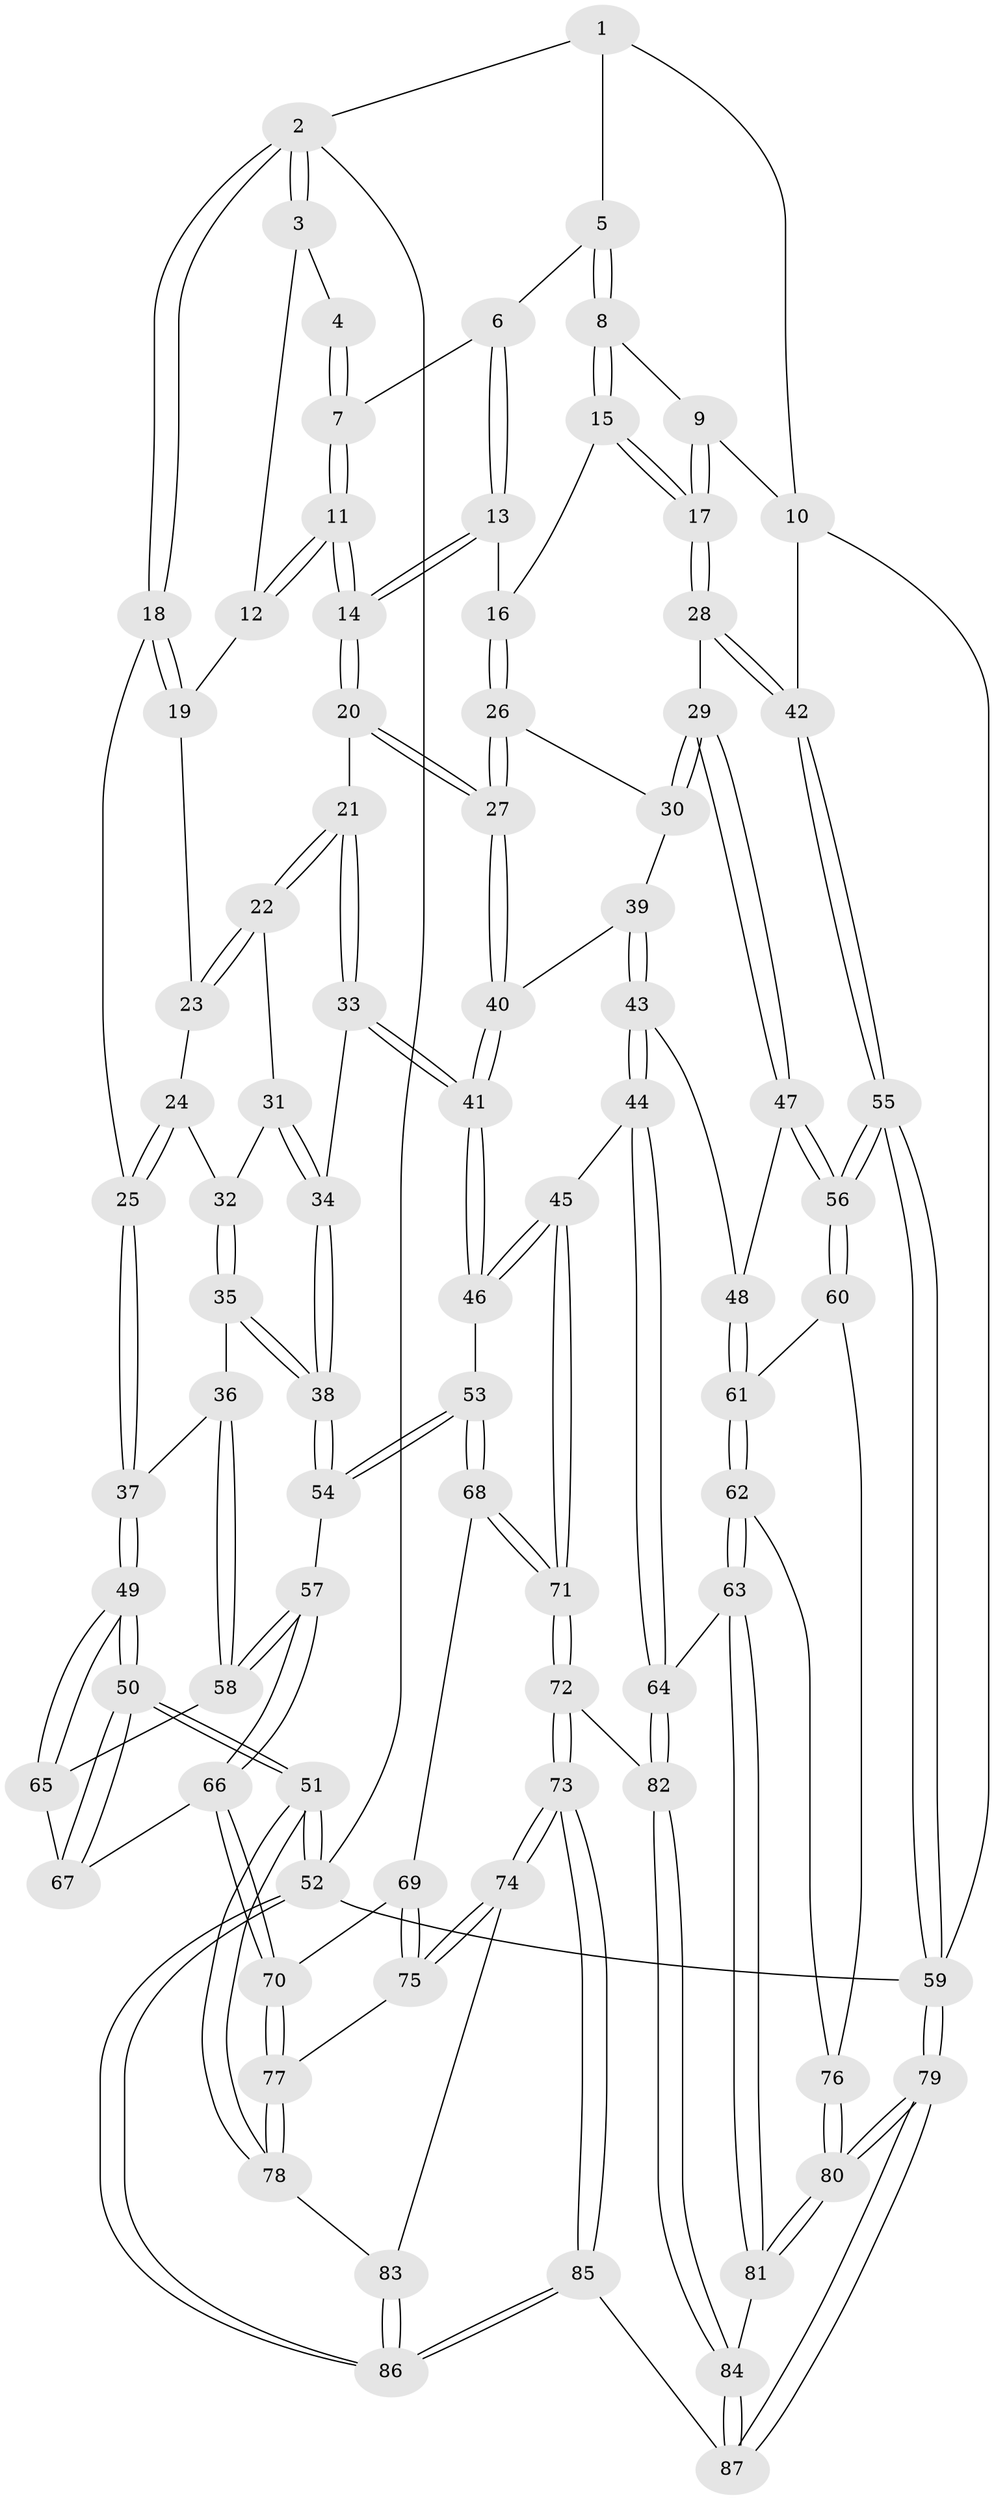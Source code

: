 // coarse degree distribution, {9: 0.019230769230769232, 3: 0.09615384615384616, 5: 0.5769230769230769, 4: 0.23076923076923078, 2: 0.038461538461538464, 6: 0.038461538461538464}
// Generated by graph-tools (version 1.1) at 2025/21/03/04/25 18:21:23]
// undirected, 87 vertices, 214 edges
graph export_dot {
graph [start="1"]
  node [color=gray90,style=filled];
  1 [pos="+0.818900577546774+0"];
  2 [pos="+0+0"];
  3 [pos="+0.39827757858421314+0"];
  4 [pos="+0.5827362713315656+0"];
  5 [pos="+0.823288888847012+0"];
  6 [pos="+0.7156555204417546+0.14561665439845864"];
  7 [pos="+0.6113351827170608+0.06289463295115662"];
  8 [pos="+0.8808699110616299+0.13355965128374167"];
  9 [pos="+0.9706926167197042+0.1378694921838538"];
  10 [pos="+1+0.09554927611550001"];
  11 [pos="+0.48585252274762997+0.2458925349965317"];
  12 [pos="+0.3748846113145858+0.11745853474605512"];
  13 [pos="+0.7309667272715188+0.18035518437011192"];
  14 [pos="+0.49692022051278306+0.28099795999088945"];
  15 [pos="+0.8134106322671171+0.21281154014478898"];
  16 [pos="+0.78285418066518+0.21035830945235043"];
  17 [pos="+0.9230622891969622+0.3920732927010885"];
  18 [pos="+0+0"];
  19 [pos="+0.20572116085171555+0.18409546704655688"];
  20 [pos="+0.4938913065400579+0.3417444122511772"];
  21 [pos="+0.38496237923154686+0.368534067929929"];
  22 [pos="+0.30280342548157946+0.3423689042781354"];
  23 [pos="+0.20649576385016633+0.19063640361778472"];
  24 [pos="+0.15507844860077677+0.3218549496315863"];
  25 [pos="+0+0.1376469369311251"];
  26 [pos="+0.7041635995328652+0.3252137668630473"];
  27 [pos="+0.495209757060955+0.3434581179761928"];
  28 [pos="+0.9317730698294049+0.4091313125389565"];
  29 [pos="+0.8412211300562334+0.455880977833996"];
  30 [pos="+0.7743642968419303+0.43097102491038747"];
  31 [pos="+0.20447614794715735+0.38805374895766115"];
  32 [pos="+0.15672154895026566+0.38197080283875623"];
  33 [pos="+0.30333809071243956+0.4900090970651838"];
  34 [pos="+0.26707241758279043+0.5099056650306275"];
  35 [pos="+0.08251261749842882+0.4392198277400151"];
  36 [pos="+0+0.45967469860772614"];
  37 [pos="+0+0.4587637546531297"];
  38 [pos="+0.23385135242019534+0.5561722842725308"];
  39 [pos="+0.5993347393395225+0.45268653711851803"];
  40 [pos="+0.5075653178102333+0.3755551005869169"];
  41 [pos="+0.44312541874660805+0.589389401397868"];
  42 [pos="+1+0.44346798992749925"];
  43 [pos="+0.6494863135014072+0.6049809346805398"];
  44 [pos="+0.5327985223231995+0.7191817906294322"];
  45 [pos="+0.49518699582106757+0.7068323089474412"];
  46 [pos="+0.4453575057210349+0.650580271728504"];
  47 [pos="+0.7956012678017411+0.5537207754058181"];
  48 [pos="+0.7328827650247458+0.6048531062628185"];
  49 [pos="+0+0.6544951657600772"];
  50 [pos="+0+0.9246843655161153"];
  51 [pos="+0+1"];
  52 [pos="+0+1"];
  53 [pos="+0.2533216336466591+0.6459995870215245"];
  54 [pos="+0.22975971556346708+0.6298619870040912"];
  55 [pos="+1+0.7439348429442951"];
  56 [pos="+0.9526632210980271+0.7158729928624527"];
  57 [pos="+0.2094469564983327+0.6368804376677222"];
  58 [pos="+0.19951459795169613+0.6370528948051264"];
  59 [pos="+1+1"];
  60 [pos="+0.8088883436244931+0.746470059653379"];
  61 [pos="+0.7643440083082687+0.6807341551309533"];
  62 [pos="+0.6448942306981997+0.7702670836031578"];
  63 [pos="+0.6001549712843723+0.7815239512785843"];
  64 [pos="+0.5532833520534981+0.7540660149843366"];
  65 [pos="+0.07732064253635922+0.6755173262267753"];
  66 [pos="+0.15155125765869212+0.7841756003290478"];
  67 [pos="+0.11884450604806743+0.771447460474026"];
  68 [pos="+0.2693017662978658+0.75440770871436"];
  69 [pos="+0.2579924722894842+0.7649657894197865"];
  70 [pos="+0.15387285723903257+0.7884949811447728"];
  71 [pos="+0.3553683952124613+0.8289366117471973"];
  72 [pos="+0.3448385047995784+0.8752441052133209"];
  73 [pos="+0.3269786543912621+0.9003123627794452"];
  74 [pos="+0.24225898187219141+0.8892662642578721"];
  75 [pos="+0.21990380797865045+0.8423740605435746"];
  76 [pos="+0.8018433812204162+0.7583356313302239"];
  77 [pos="+0.15683658988188373+0.809437665141675"];
  78 [pos="+0.09725089383879564+0.8997071423928058"];
  79 [pos="+0.9400253676649014+1"];
  80 [pos="+0.7686394119908014+0.9599311024592031"];
  81 [pos="+0.6948387791078229+0.8997690444327374"];
  82 [pos="+0.5050343402191062+0.9184050923344181"];
  83 [pos="+0.19423595384584658+0.9219119450611192"];
  84 [pos="+0.5106833031080912+0.9482362482594338"];
  85 [pos="+0.36847357612572873+1"];
  86 [pos="+0.2256030724087148+1"];
  87 [pos="+0.49323512563108646+1"];
  1 -- 2;
  1 -- 5;
  1 -- 10;
  2 -- 3;
  2 -- 3;
  2 -- 18;
  2 -- 18;
  2 -- 52;
  3 -- 4;
  3 -- 12;
  4 -- 7;
  4 -- 7;
  5 -- 6;
  5 -- 8;
  5 -- 8;
  6 -- 7;
  6 -- 13;
  6 -- 13;
  7 -- 11;
  7 -- 11;
  8 -- 9;
  8 -- 15;
  8 -- 15;
  9 -- 10;
  9 -- 17;
  9 -- 17;
  10 -- 42;
  10 -- 59;
  11 -- 12;
  11 -- 12;
  11 -- 14;
  11 -- 14;
  12 -- 19;
  13 -- 14;
  13 -- 14;
  13 -- 16;
  14 -- 20;
  14 -- 20;
  15 -- 16;
  15 -- 17;
  15 -- 17;
  16 -- 26;
  16 -- 26;
  17 -- 28;
  17 -- 28;
  18 -- 19;
  18 -- 19;
  18 -- 25;
  19 -- 23;
  20 -- 21;
  20 -- 27;
  20 -- 27;
  21 -- 22;
  21 -- 22;
  21 -- 33;
  21 -- 33;
  22 -- 23;
  22 -- 23;
  22 -- 31;
  23 -- 24;
  24 -- 25;
  24 -- 25;
  24 -- 32;
  25 -- 37;
  25 -- 37;
  26 -- 27;
  26 -- 27;
  26 -- 30;
  27 -- 40;
  27 -- 40;
  28 -- 29;
  28 -- 42;
  28 -- 42;
  29 -- 30;
  29 -- 30;
  29 -- 47;
  29 -- 47;
  30 -- 39;
  31 -- 32;
  31 -- 34;
  31 -- 34;
  32 -- 35;
  32 -- 35;
  33 -- 34;
  33 -- 41;
  33 -- 41;
  34 -- 38;
  34 -- 38;
  35 -- 36;
  35 -- 38;
  35 -- 38;
  36 -- 37;
  36 -- 58;
  36 -- 58;
  37 -- 49;
  37 -- 49;
  38 -- 54;
  38 -- 54;
  39 -- 40;
  39 -- 43;
  39 -- 43;
  40 -- 41;
  40 -- 41;
  41 -- 46;
  41 -- 46;
  42 -- 55;
  42 -- 55;
  43 -- 44;
  43 -- 44;
  43 -- 48;
  44 -- 45;
  44 -- 64;
  44 -- 64;
  45 -- 46;
  45 -- 46;
  45 -- 71;
  45 -- 71;
  46 -- 53;
  47 -- 48;
  47 -- 56;
  47 -- 56;
  48 -- 61;
  48 -- 61;
  49 -- 50;
  49 -- 50;
  49 -- 65;
  49 -- 65;
  50 -- 51;
  50 -- 51;
  50 -- 67;
  50 -- 67;
  51 -- 52;
  51 -- 52;
  51 -- 78;
  51 -- 78;
  52 -- 86;
  52 -- 86;
  52 -- 59;
  53 -- 54;
  53 -- 54;
  53 -- 68;
  53 -- 68;
  54 -- 57;
  55 -- 56;
  55 -- 56;
  55 -- 59;
  55 -- 59;
  56 -- 60;
  56 -- 60;
  57 -- 58;
  57 -- 58;
  57 -- 66;
  57 -- 66;
  58 -- 65;
  59 -- 79;
  59 -- 79;
  60 -- 61;
  60 -- 76;
  61 -- 62;
  61 -- 62;
  62 -- 63;
  62 -- 63;
  62 -- 76;
  63 -- 64;
  63 -- 81;
  63 -- 81;
  64 -- 82;
  64 -- 82;
  65 -- 67;
  66 -- 67;
  66 -- 70;
  66 -- 70;
  68 -- 69;
  68 -- 71;
  68 -- 71;
  69 -- 70;
  69 -- 75;
  69 -- 75;
  70 -- 77;
  70 -- 77;
  71 -- 72;
  71 -- 72;
  72 -- 73;
  72 -- 73;
  72 -- 82;
  73 -- 74;
  73 -- 74;
  73 -- 85;
  73 -- 85;
  74 -- 75;
  74 -- 75;
  74 -- 83;
  75 -- 77;
  76 -- 80;
  76 -- 80;
  77 -- 78;
  77 -- 78;
  78 -- 83;
  79 -- 80;
  79 -- 80;
  79 -- 87;
  79 -- 87;
  80 -- 81;
  80 -- 81;
  81 -- 84;
  82 -- 84;
  82 -- 84;
  83 -- 86;
  83 -- 86;
  84 -- 87;
  84 -- 87;
  85 -- 86;
  85 -- 86;
  85 -- 87;
}
